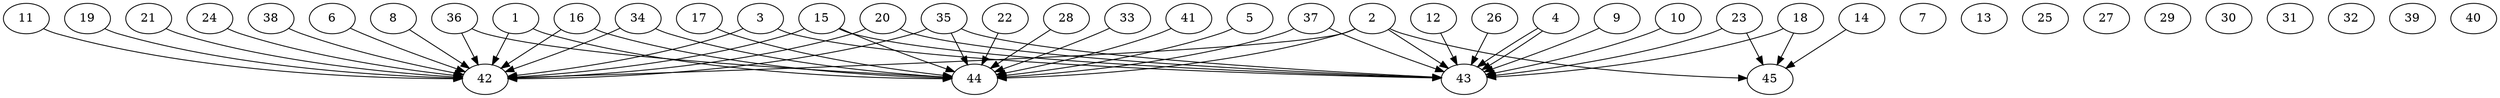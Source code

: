 // DAG automatically generated by daggen at Thu Oct  3 14:07:25 2019
// ./daggen --dot -n 45 --ccr 0.5 --fat 0.9 --regular 0.5 --density 0.6 --mindata 5242880 --maxdata 52428800 
digraph G {
  1 [size="78768128", alpha="0.15", expect_size="39384064"] 
  1 -> 42 [size ="39384064"]
  1 -> 44 [size ="39384064"]
  2 [size="60594176", alpha="0.02", expect_size="30297088"] 
  2 -> 42 [size ="30297088"]
  2 -> 43 [size ="30297088"]
  2 -> 44 [size ="30297088"]
  2 -> 45 [size ="30297088"]
  3 [size="94885888", alpha="0.10", expect_size="47442944"] 
  3 -> 42 [size ="47442944"]
  3 -> 43 [size ="47442944"]
  4 [size="103067648", alpha="0.08", expect_size="51533824"] 
  4 -> 43 [size ="51533824"]
  4 -> 43 [size ="51533824"]
  5 [size="22235136", alpha="0.12", expect_size="11117568"] 
  5 -> 44 [size ="11117568"]
  6 [size="50386944", alpha="0.08", expect_size="25193472"] 
  6 -> 42 [size ="25193472"]
  7 [size="68804608", alpha="0.01", expect_size="34402304"] 
  8 [size="68734976", alpha="0.06", expect_size="34367488"] 
  8 -> 42 [size ="34367488"]
  9 [size="10485760", alpha="0.01", expect_size="5242880"] 
  9 -> 43 [size ="5242880"]
  10 [size="93425664", alpha="0.18", expect_size="46712832"] 
  10 -> 43 [size ="46712832"]
  11 [size="36900864", alpha="0.10", expect_size="18450432"] 
  11 -> 42 [size ="18450432"]
  12 [size="13613056", alpha="0.09", expect_size="6806528"] 
  12 -> 43 [size ="6806528"]
  13 [size="22626304", alpha="0.17", expect_size="11313152"] 
  14 [size="71131136", alpha="0.20", expect_size="35565568"] 
  14 -> 45 [size ="35565568"]
  15 [size="12566528", alpha="0.18", expect_size="6283264"] 
  15 -> 42 [size ="6283264"]
  15 -> 43 [size ="6283264"]
  15 -> 44 [size ="6283264"]
  16 [size="71479296", alpha="0.17", expect_size="35739648"] 
  16 -> 42 [size ="35739648"]
  16 -> 44 [size ="35739648"]
  17 [size="15292416", alpha="0.08", expect_size="7646208"] 
  17 -> 44 [size ="7646208"]
  18 [size="22368256", alpha="0.08", expect_size="11184128"] 
  18 -> 43 [size ="11184128"]
  18 -> 45 [size ="11184128"]
  19 [size="49551360", alpha="0.04", expect_size="24775680"] 
  19 -> 42 [size ="24775680"]
  20 [size="52189184", alpha="0.04", expect_size="26094592"] 
  20 -> 42 [size ="26094592"]
  20 -> 43 [size ="26094592"]
  21 [size="42921984", alpha="0.18", expect_size="21460992"] 
  21 -> 42 [size ="21460992"]
  22 [size="87781376", alpha="0.03", expect_size="43890688"] 
  22 -> 44 [size ="43890688"]
  23 [size="33634304", alpha="0.06", expect_size="16817152"] 
  23 -> 43 [size ="16817152"]
  23 -> 45 [size ="16817152"]
  24 [size="19105792", alpha="0.09", expect_size="9552896"] 
  24 -> 42 [size ="9552896"]
  25 [size="17725440", alpha="0.14", expect_size="8862720"] 
  26 [size="104134656", alpha="0.07", expect_size="52067328"] 
  26 -> 43 [size ="52067328"]
  27 [size="89249792", alpha="0.13", expect_size="44624896"] 
  28 [size="34299904", alpha="0.12", expect_size="17149952"] 
  28 -> 44 [size ="17149952"]
  29 [size="71471104", alpha="0.10", expect_size="35735552"] 
  30 [size="89524224", alpha="0.06", expect_size="44762112"] 
  31 [size="13109248", alpha="0.07", expect_size="6554624"] 
  32 [size="99252224", alpha="0.09", expect_size="49626112"] 
  33 [size="20576256", alpha="0.14", expect_size="10288128"] 
  33 -> 44 [size ="10288128"]
  34 [size="50229248", alpha="0.11", expect_size="25114624"] 
  34 -> 42 [size ="25114624"]
  34 -> 44 [size ="25114624"]
  35 [size="92045312", alpha="0.09", expect_size="46022656"] 
  35 -> 42 [size ="46022656"]
  35 -> 43 [size ="46022656"]
  35 -> 44 [size ="46022656"]
  36 [size="63408128", alpha="0.00", expect_size="31704064"] 
  36 -> 42 [size ="31704064"]
  36 -> 44 [size ="31704064"]
  37 [size="98586624", alpha="0.12", expect_size="49293312"] 
  37 -> 43 [size ="49293312"]
  37 -> 44 [size ="49293312"]
  38 [size="67158016", alpha="0.06", expect_size="33579008"] 
  38 -> 42 [size ="33579008"]
  39 [size="27375616", alpha="0.09", expect_size="13687808"] 
  40 [size="73609216", alpha="0.00", expect_size="36804608"] 
  41 [size="100057088", alpha="0.19", expect_size="50028544"] 
  41 -> 44 [size ="50028544"]
  42 [size="38762496", alpha="0.14", expect_size="19381248"] 
  43 [size="81600512", alpha="0.13", expect_size="40800256"] 
  44 [size="51968000", alpha="0.15", expect_size="25984000"] 
  45 [size="10510336", alpha="0.18", expect_size="5255168"] 
}
